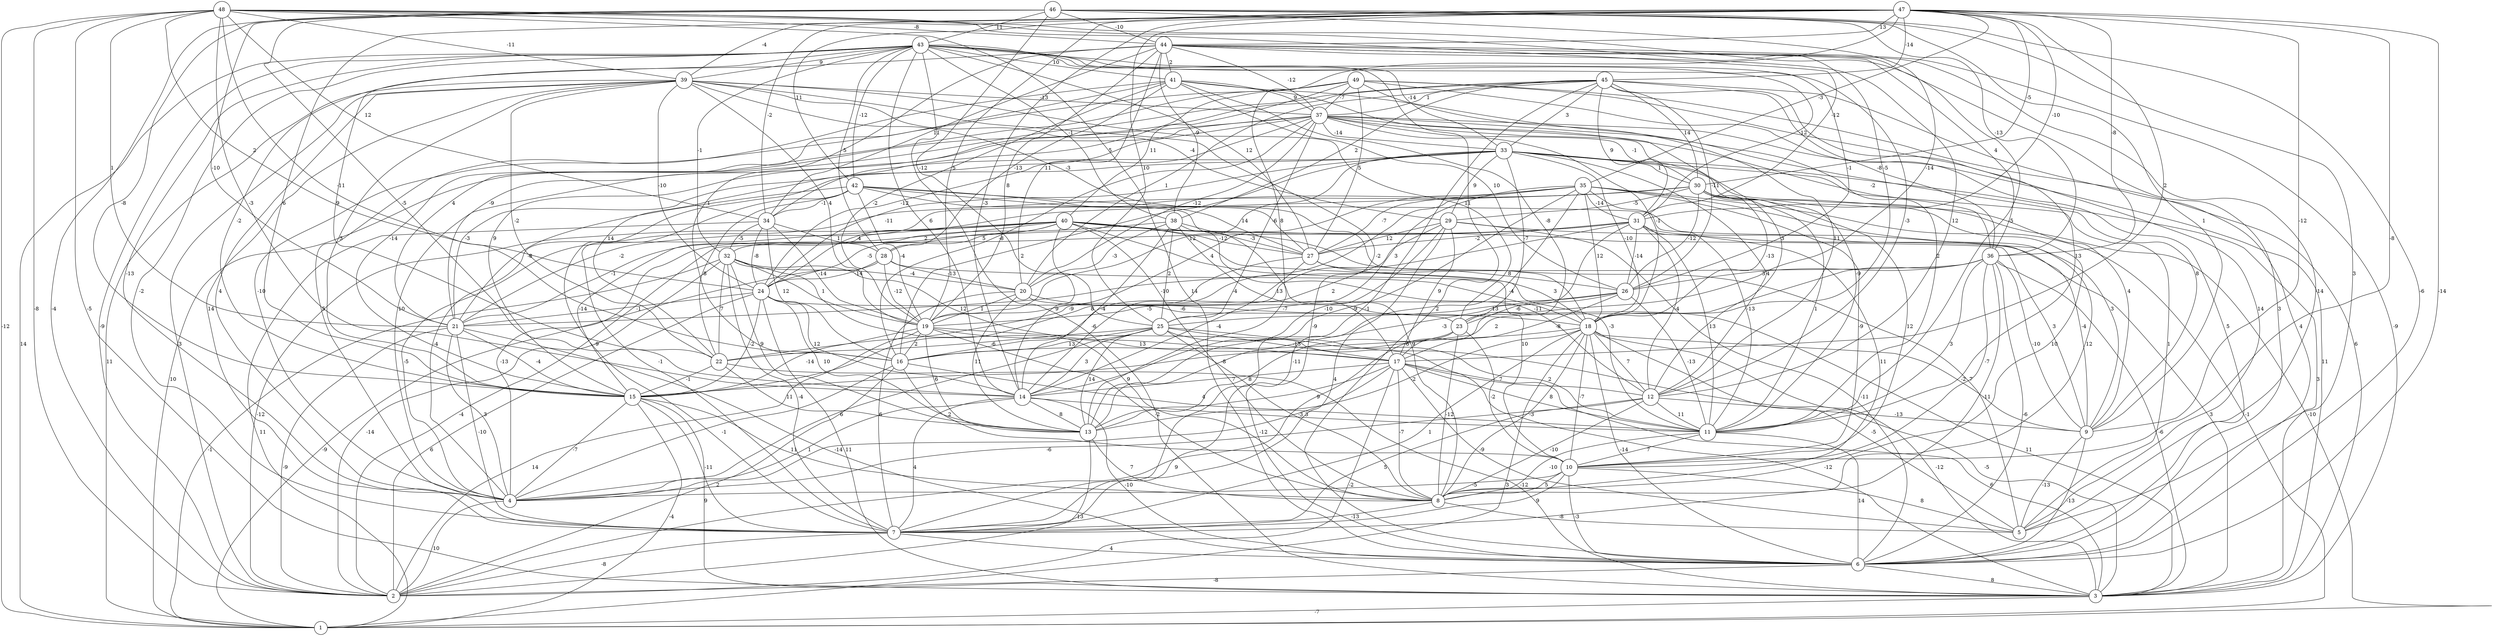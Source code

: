 graph { 
	 fontname="Helvetica,Arial,sans-serif" 
	 node [shape = circle]; 
	 49 -- 3 [label = "6"];
	 49 -- 4 [label = "-10"];
	 49 -- 5 [label = "14"];
	 49 -- 6 [label = "5"];
	 49 -- 12 [label = "11"];
	 49 -- 21 [label = "4"];
	 49 -- 27 [label = "5"];
	 49 -- 34 [label = "5"];
	 49 -- 37 [label = "-7"];
	 49 -- 40 [label = "11"];
	 48 -- 1 [label = "-12"];
	 48 -- 2 [label = "-8"];
	 48 -- 3 [label = "-5"];
	 48 -- 6 [label = "14"];
	 48 -- 11 [label = "-5"];
	 48 -- 14 [label = "-3"];
	 48 -- 16 [label = "-11"];
	 48 -- 18 [label = "-5"];
	 48 -- 21 [label = "1"];
	 48 -- 24 [label = "2"];
	 48 -- 31 [label = "-12"];
	 48 -- 34 [label = "12"];
	 48 -- 39 [label = "-11"];
	 48 -- 44 [label = "-8"];
	 47 -- 6 [label = "-14"];
	 47 -- 9 [label = "-12"];
	 47 -- 10 [label = "-8"];
	 47 -- 13 [label = "8"];
	 47 -- 14 [label = "-3"];
	 47 -- 15 [label = "6"];
	 47 -- 17 [label = "2"];
	 47 -- 19 [label = "5"];
	 47 -- 25 [label = "10"];
	 47 -- 30 [label = "-5"];
	 47 -- 31 [label = "-10"];
	 47 -- 34 [label = "-2"];
	 47 -- 35 [label = "-3"];
	 47 -- 36 [label = "-8"];
	 47 -- 39 [label = "-4"];
	 47 -- 42 [label = "11"];
	 47 -- 44 [label = "13"];
	 47 -- 45 [label = "-14"];
	 46 -- 2 [label = "-4"];
	 46 -- 5 [label = "3"];
	 46 -- 6 [label = "-6"];
	 46 -- 9 [label = "1"];
	 46 -- 14 [label = "-5"];
	 46 -- 15 [label = "-8"];
	 46 -- 21 [label = "-10"];
	 46 -- 23 [label = "-14"];
	 46 -- 25 [label = "-12"];
	 46 -- 36 [label = "-13"];
	 46 -- 43 [label = "11"];
	 46 -- 44 [label = "-10"];
	 45 -- 6 [label = "4"];
	 45 -- 7 [label = "-1"];
	 45 -- 11 [label = "13"];
	 45 -- 15 [label = "9"];
	 45 -- 20 [label = "1"];
	 45 -- 21 [label = "-9"];
	 45 -- 26 [label = "-11"];
	 45 -- 30 [label = "14"];
	 45 -- 31 [label = "9"];
	 45 -- 33 [label = "3"];
	 45 -- 36 [label = "-8"];
	 45 -- 37 [label = "1"];
	 45 -- 38 [label = "2"];
	 44 -- 3 [label = "-9"];
	 44 -- 5 [label = "-14"];
	 44 -- 6 [label = "3"];
	 44 -- 12 [label = "12"];
	 44 -- 15 [label = "-2"];
	 44 -- 16 [label = "1"];
	 44 -- 19 [label = "8"];
	 44 -- 20 [label = "11"];
	 44 -- 34 [label = "11"];
	 44 -- 36 [label = "4"];
	 44 -- 37 [label = "-12"];
	 44 -- 38 [label = "-9"];
	 44 -- 41 [label = "2"];
	 43 -- 1 [label = "14"];
	 43 -- 2 [label = "-9"];
	 43 -- 3 [label = "-6"];
	 43 -- 4 [label = "-13"];
	 43 -- 6 [label = "2"];
	 43 -- 7 [label = "-2"];
	 43 -- 12 [label = "-3"];
	 43 -- 14 [label = "6"];
	 43 -- 22 [label = "9"];
	 43 -- 26 [label = "-1"];
	 43 -- 27 [label = "12"];
	 43 -- 28 [label = "5"];
	 43 -- 31 [label = "-12"];
	 43 -- 32 [label = "-1"];
	 43 -- 33 [label = "-14"];
	 43 -- 38 [label = "-1"];
	 43 -- 39 [label = "9"];
	 43 -- 41 [label = "10"];
	 43 -- 42 [label = "-12"];
	 42 -- 7 [label = "-1"];
	 42 -- 8 [label = "9"];
	 42 -- 9 [label = "3"];
	 42 -- 18 [label = "-2"];
	 42 -- 19 [label = "-4"];
	 42 -- 21 [label = "-8"];
	 42 -- 22 [label = "8"];
	 42 -- 27 [label = "14"];
	 42 -- 34 [label = "-1"];
	 41 -- 7 [label = "5"];
	 41 -- 11 [label = "2"];
	 41 -- 12 [label = "3"];
	 41 -- 15 [label = "-14"];
	 41 -- 17 [label = "-8"];
	 41 -- 19 [label = "-2"];
	 41 -- 26 [label = "10"];
	 41 -- 28 [label = "-13"];
	 41 -- 37 [label = "9"];
	 40 -- 2 [label = "-12"];
	 40 -- 4 [label = "-5"];
	 40 -- 5 [label = "7"];
	 40 -- 8 [label = "-8"];
	 40 -- 9 [label = "3"];
	 40 -- 10 [label = "10"];
	 40 -- 11 [label = "-3"];
	 40 -- 14 [label = "9"];
	 40 -- 15 [label = "-14"];
	 40 -- 24 [label = "-5"];
	 40 -- 27 [label = "-12"];
	 40 -- 28 [label = "5"];
	 40 -- 32 [label = "2"];
	 39 -- 1 [label = "11"];
	 39 -- 2 [label = "3"];
	 39 -- 4 [label = "4"];
	 39 -- 6 [label = "-9"];
	 39 -- 7 [label = "14"];
	 39 -- 15 [label = "3"];
	 39 -- 19 [label = "4"];
	 39 -- 22 [label = "-2"];
	 39 -- 23 [label = "11"];
	 39 -- 24 [label = "-10"];
	 39 -- 27 [label = "-3"];
	 39 -- 29 [label = "-4"];
	 39 -- 37 [label = "-13"];
	 38 -- 12 [label = "-11"];
	 38 -- 14 [label = "-4"];
	 38 -- 17 [label = "13"];
	 38 -- 20 [label = "-3"];
	 38 -- 21 [label = "-1"];
	 38 -- 25 [label = "2"];
	 38 -- 27 [label = "-3"];
	 37 -- 1 [label = "10"];
	 37 -- 3 [label = "11"];
	 37 -- 4 [label = "10"];
	 37 -- 9 [label = "8"];
	 37 -- 11 [label = "-9"];
	 37 -- 16 [label = "-8"];
	 37 -- 18 [label = "-1"];
	 37 -- 20 [label = "-12"];
	 37 -- 22 [label = "14"];
	 37 -- 24 [label = "-12"];
	 37 -- 25 [label = "-6"];
	 37 -- 30 [label = "-1"];
	 37 -- 33 [label = "-14"];
	 37 -- 36 [label = "-2"];
	 36 -- 3 [label = "-6"];
	 36 -- 6 [label = "-6"];
	 36 -- 7 [label = "-11"];
	 36 -- 9 [label = "-10"];
	 36 -- 10 [label = "-7"];
	 36 -- 11 [label = "3"];
	 36 -- 15 [label = "2"];
	 36 -- 21 [label = "-10"];
	 36 -- 26 [label = "3"];
	 35 -- 1 [label = "-1"];
	 35 -- 7 [label = "-11"];
	 35 -- 8 [label = "12"];
	 35 -- 10 [label = "-9"];
	 35 -- 11 [label = "-13"];
	 35 -- 13 [label = "-9"];
	 35 -- 14 [label = "-4"];
	 35 -- 18 [label = "12"];
	 35 -- 19 [label = "4"];
	 35 -- 25 [label = "3"];
	 35 -- 27 [label = "-7"];
	 35 -- 31 [label = "-14"];
	 34 -- 1 [label = "11"];
	 34 -- 16 [label = "12"];
	 34 -- 19 [label = "-14"];
	 34 -- 24 [label = "-8"];
	 34 -- 28 [label = "1"];
	 34 -- 32 [label = "-5"];
	 33 -- 3 [label = "3"];
	 33 -- 5 [label = "1"];
	 33 -- 7 [label = "-9"];
	 33 -- 9 [label = "4"];
	 33 -- 12 [label = "4"];
	 33 -- 16 [label = "2"];
	 33 -- 18 [label = "-10"];
	 33 -- 19 [label = "12"];
	 33 -- 21 [label = "-3"];
	 33 -- 23 [label = "-7"];
	 33 -- 24 [label = "-11"];
	 33 -- 29 [label = "9"];
	 33 -- 30 [label = "1"];
	 32 -- 1 [label = "-1"];
	 32 -- 2 [label = "-14"];
	 32 -- 7 [label = "-4"];
	 32 -- 8 [label = "9"];
	 32 -- 13 [label = "9"];
	 32 -- 17 [label = "12"];
	 32 -- 19 [label = "1"];
	 32 -- 20 [label = "-4"];
	 32 -- 22 [label = "7"];
	 31 -- 2 [label = "-4"];
	 31 -- 4 [label = "-13"];
	 31 -- 8 [label = "11"];
	 31 -- 9 [label = "-4"];
	 31 -- 11 [label = "13"];
	 31 -- 12 [label = "-4"];
	 31 -- 13 [label = "-3"];
	 31 -- 15 [label = "8"];
	 31 -- 26 [label = "-14"];
	 31 -- 27 [label = "-2"];
	 30 -- 1 [label = "-10"];
	 30 -- 4 [label = "-4"];
	 30 -- 8 [label = "10"];
	 30 -- 10 [label = "12"];
	 30 -- 11 [label = "1"];
	 30 -- 18 [label = "-13"];
	 30 -- 21 [label = "-2"];
	 30 -- 24 [label = "4"];
	 30 -- 26 [label = "-12"];
	 30 -- 29 [label = "-5"];
	 29 -- 3 [label = "3"];
	 29 -- 6 [label = "-11"];
	 29 -- 7 [label = "4"];
	 29 -- 14 [label = "-10"];
	 29 -- 16 [label = "2"];
	 29 -- 17 [label = "9"];
	 29 -- 27 [label = "12"];
	 28 -- 1 [label = "-9"];
	 28 -- 18 [label = "-4"];
	 28 -- 19 [label = "-12"];
	 28 -- 20 [label = "-13"];
	 28 -- 24 [label = "-14"];
	 27 -- 14 [label = "-4"];
	 27 -- 18 [label = "3"];
	 27 -- 22 [label = "-9"];
	 27 -- 26 [label = "8"];
	 26 -- 11 [label = "-13"];
	 26 -- 17 [label = "-8"];
	 26 -- 19 [label = "-5"];
	 26 -- 23 [label = "-6"];
	 26 -- 25 [label = "13"];
	 25 -- 3 [label = "-5"];
	 25 -- 4 [label = "6"];
	 25 -- 8 [label = "-3"];
	 25 -- 11 [label = "2"];
	 25 -- 13 [label = "14"];
	 25 -- 14 [label = "3"];
	 25 -- 16 [label = "13"];
	 25 -- 17 [label = "-13"];
	 25 -- 22 [label = "-6"];
	 24 -- 2 [label = "6"];
	 24 -- 3 [label = "11"];
	 24 -- 13 [label = "10"];
	 24 -- 14 [label = "12"];
	 24 -- 15 [label = "-2"];
	 24 -- 21 [label = "-1"];
	 24 -- 23 [label = "-6"];
	 23 -- 2 [label = "9"];
	 23 -- 8 [label = "-12"];
	 23 -- 10 [label = "-2"];
	 23 -- 13 [label = "8"];
	 22 -- 3 [label = "-12"];
	 22 -- 13 [label = "11"];
	 22 -- 15 [label = "-1"];
	 21 -- 2 [label = "-9"];
	 21 -- 4 [label = "3"];
	 21 -- 6 [label = "-14"];
	 21 -- 7 [label = "-10"];
	 21 -- 15 [label = "-4"];
	 20 -- 3 [label = "11"];
	 20 -- 7 [label = "6"];
	 20 -- 13 [label = "11"];
	 20 -- 18 [label = "-7"];
	 20 -- 19 [label = "1"];
	 19 -- 2 [label = "14"];
	 19 -- 3 [label = "-12"];
	 19 -- 8 [label = "-2"];
	 19 -- 13 [label = "6"];
	 19 -- 15 [label = "-14"];
	 19 -- 16 [label = "2"];
	 19 -- 17 [label = "13"];
	 18 -- 1 [label = "3"];
	 18 -- 3 [label = "-12"];
	 18 -- 5 [label = "-5"];
	 18 -- 6 [label = "-14"];
	 18 -- 7 [label = "1"];
	 18 -- 8 [label = "-3"];
	 18 -- 9 [label = "-2"];
	 18 -- 10 [label = "-7"];
	 18 -- 12 [label = "7"];
	 18 -- 13 [label = "-2"];
	 18 -- 16 [label = "-6"];
	 17 -- 2 [label = "-2"];
	 17 -- 3 [label = "6"];
	 17 -- 4 [label = "-12"];
	 17 -- 5 [label = "-9"];
	 17 -- 8 [label = "-7"];
	 17 -- 11 [label = "8"];
	 17 -- 12 [label = "7"];
	 17 -- 13 [label = "9"];
	 17 -- 14 [label = "7"];
	 16 -- 2 [label = "2"];
	 16 -- 4 [label = "-1"];
	 16 -- 10 [label = "2"];
	 16 -- 11 [label = "4"];
	 15 -- 1 [label = "-4"];
	 15 -- 3 [label = "9"];
	 15 -- 4 [label = "-7"];
	 15 -- 7 [label = "-11"];
	 15 -- 8 [label = "11"];
	 14 -- 4 [label = "1"];
	 14 -- 6 [label = "-10"];
	 14 -- 7 [label = "4"];
	 14 -- 11 [label = "3"];
	 14 -- 13 [label = "8"];
	 13 -- 2 [label = "13"];
	 13 -- 8 [label = "7"];
	 12 -- 4 [label = "-6"];
	 12 -- 7 [label = "5"];
	 12 -- 8 [label = "-10"];
	 12 -- 9 [label = "-13"];
	 12 -- 11 [label = "11"];
	 11 -- 6 [label = "14"];
	 11 -- 8 [label = "-10"];
	 11 -- 10 [label = "7"];
	 10 -- 4 [label = "-5"];
	 10 -- 5 [label = "8"];
	 10 -- 6 [label = "-3"];
	 10 -- 7 [label = "9"];
	 10 -- 8 [label = "5"];
	 9 -- 5 [label = "-13"];
	 9 -- 6 [label = "-13"];
	 8 -- 5 [label = "-8"];
	 8 -- 7 [label = "-13"];
	 7 -- 2 [label = "-8"];
	 7 -- 6 [label = "4"];
	 6 -- 2 [label = "-8"];
	 6 -- 3 [label = "8"];
	 4 -- 2 [label = "10"];
	 3 -- 1 [label = "-7"];
	 1;
	 2;
	 3;
	 4;
	 5;
	 6;
	 7;
	 8;
	 9;
	 10;
	 11;
	 12;
	 13;
	 14;
	 15;
	 16;
	 17;
	 18;
	 19;
	 20;
	 21;
	 22;
	 23;
	 24;
	 25;
	 26;
	 27;
	 28;
	 29;
	 30;
	 31;
	 32;
	 33;
	 34;
	 35;
	 36;
	 37;
	 38;
	 39;
	 40;
	 41;
	 42;
	 43;
	 44;
	 45;
	 46;
	 47;
	 48;
	 49;
}
